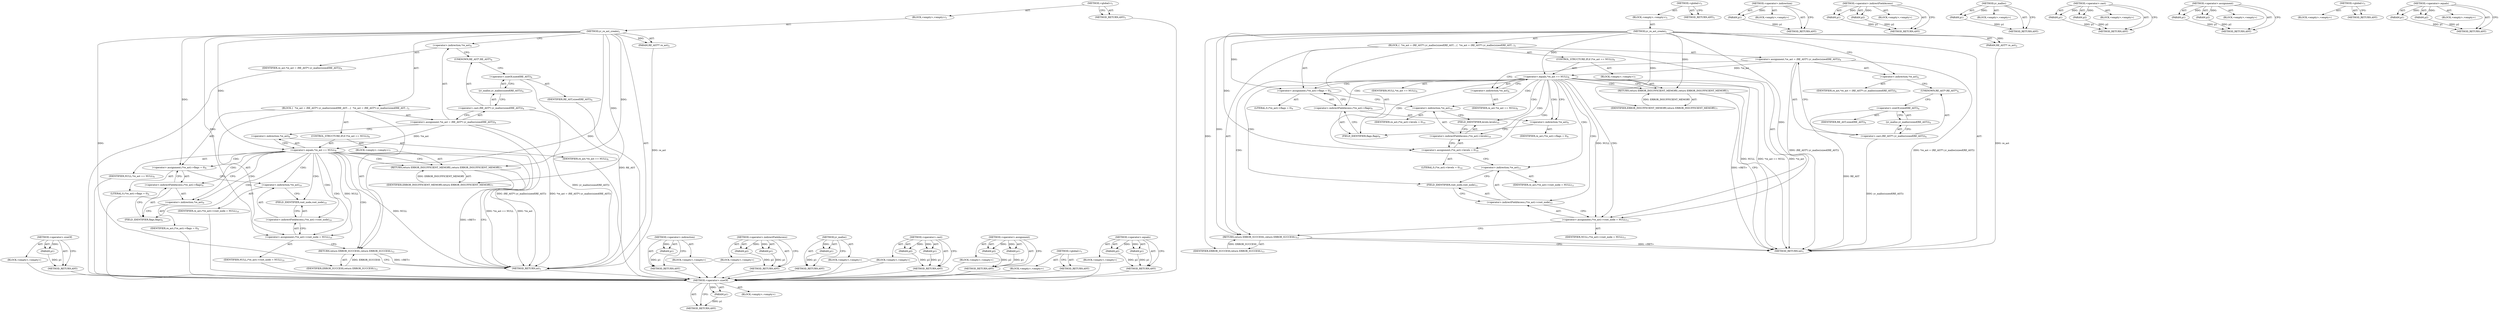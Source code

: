 digraph "&lt;operator&gt;.equals" {
vulnerable_80 [label=<(METHOD,&lt;operator&gt;.sizeOf)>];
vulnerable_81 [label=<(PARAM,p1)>];
vulnerable_82 [label=<(BLOCK,&lt;empty&gt;,&lt;empty&gt;)>];
vulnerable_83 [label=<(METHOD_RETURN,ANY)>];
vulnerable_6 [label=<(METHOD,&lt;global&gt;)<SUB>1</SUB>>];
vulnerable_7 [label=<(BLOCK,&lt;empty&gt;,&lt;empty&gt;)<SUB>1</SUB>>];
vulnerable_8 [label=<(METHOD,yr_re_ast_create)<SUB>1</SUB>>];
vulnerable_9 [label=<(PARAM,RE_AST** re_ast)<SUB>2</SUB>>];
vulnerable_10 [label=<(BLOCK,{
  *re_ast = (RE_AST*) yr_malloc(sizeof(RE_AST...,{
  *re_ast = (RE_AST*) yr_malloc(sizeof(RE_AST...)<SUB>3</SUB>>];
vulnerable_11 [label=<(&lt;operator&gt;.assignment,*re_ast = (RE_AST*) yr_malloc(sizeof(RE_AST)))<SUB>4</SUB>>];
vulnerable_12 [label=<(&lt;operator&gt;.indirection,*re_ast)<SUB>4</SUB>>];
vulnerable_13 [label=<(IDENTIFIER,re_ast,*re_ast = (RE_AST*) yr_malloc(sizeof(RE_AST)))<SUB>4</SUB>>];
vulnerable_14 [label=<(&lt;operator&gt;.cast,(RE_AST*) yr_malloc(sizeof(RE_AST)))<SUB>4</SUB>>];
vulnerable_15 [label=<(UNKNOWN,RE_AST*,RE_AST*)<SUB>4</SUB>>];
vulnerable_16 [label=<(yr_malloc,yr_malloc(sizeof(RE_AST)))<SUB>4</SUB>>];
vulnerable_17 [label=<(&lt;operator&gt;.sizeOf,sizeof(RE_AST))<SUB>4</SUB>>];
vulnerable_18 [label=<(IDENTIFIER,RE_AST,sizeof(RE_AST))<SUB>4</SUB>>];
vulnerable_19 [label=<(CONTROL_STRUCTURE,IF,if (*re_ast == NULL))<SUB>6</SUB>>];
vulnerable_20 [label=<(&lt;operator&gt;.equals,*re_ast == NULL)<SUB>6</SUB>>];
vulnerable_21 [label=<(&lt;operator&gt;.indirection,*re_ast)<SUB>6</SUB>>];
vulnerable_22 [label=<(IDENTIFIER,re_ast,*re_ast == NULL)<SUB>6</SUB>>];
vulnerable_23 [label=<(IDENTIFIER,NULL,*re_ast == NULL)<SUB>6</SUB>>];
vulnerable_24 [label=<(BLOCK,&lt;empty&gt;,&lt;empty&gt;)<SUB>7</SUB>>];
vulnerable_25 [label=<(RETURN,return ERROR_INSUFFICIENT_MEMORY;,return ERROR_INSUFFICIENT_MEMORY;)<SUB>7</SUB>>];
vulnerable_26 [label=<(IDENTIFIER,ERROR_INSUFFICIENT_MEMORY,return ERROR_INSUFFICIENT_MEMORY;)<SUB>7</SUB>>];
vulnerable_27 [label=<(&lt;operator&gt;.assignment,(*re_ast)-&gt;flags = 0)<SUB>9</SUB>>];
vulnerable_28 [label=<(&lt;operator&gt;.indirectFieldAccess,(*re_ast)-&gt;flags)<SUB>9</SUB>>];
vulnerable_29 [label=<(&lt;operator&gt;.indirection,*re_ast)<SUB>9</SUB>>];
vulnerable_30 [label=<(IDENTIFIER,re_ast,(*re_ast)-&gt;flags = 0)<SUB>9</SUB>>];
vulnerable_31 [label=<(FIELD_IDENTIFIER,flags,flags)<SUB>9</SUB>>];
vulnerable_32 [label=<(LITERAL,0,(*re_ast)-&gt;flags = 0)<SUB>9</SUB>>];
vulnerable_33 [label=<(&lt;operator&gt;.assignment,(*re_ast)-&gt;root_node = NULL)<SUB>10</SUB>>];
vulnerable_34 [label=<(&lt;operator&gt;.indirectFieldAccess,(*re_ast)-&gt;root_node)<SUB>10</SUB>>];
vulnerable_35 [label=<(&lt;operator&gt;.indirection,*re_ast)<SUB>10</SUB>>];
vulnerable_36 [label=<(IDENTIFIER,re_ast,(*re_ast)-&gt;root_node = NULL)<SUB>10</SUB>>];
vulnerable_37 [label=<(FIELD_IDENTIFIER,root_node,root_node)<SUB>10</SUB>>];
vulnerable_38 [label=<(IDENTIFIER,NULL,(*re_ast)-&gt;root_node = NULL)<SUB>10</SUB>>];
vulnerable_39 [label=<(RETURN,return ERROR_SUCCESS;,return ERROR_SUCCESS;)<SUB>12</SUB>>];
vulnerable_40 [label=<(IDENTIFIER,ERROR_SUCCESS,return ERROR_SUCCESS;)<SUB>12</SUB>>];
vulnerable_41 [label=<(METHOD_RETURN,int)<SUB>1</SUB>>];
vulnerable_43 [label=<(METHOD_RETURN,ANY)<SUB>1</SUB>>];
vulnerable_67 [label=<(METHOD,&lt;operator&gt;.indirection)>];
vulnerable_68 [label=<(PARAM,p1)>];
vulnerable_69 [label=<(BLOCK,&lt;empty&gt;,&lt;empty&gt;)>];
vulnerable_70 [label=<(METHOD_RETURN,ANY)>];
vulnerable_89 [label=<(METHOD,&lt;operator&gt;.indirectFieldAccess)>];
vulnerable_90 [label=<(PARAM,p1)>];
vulnerable_91 [label=<(PARAM,p2)>];
vulnerable_92 [label=<(BLOCK,&lt;empty&gt;,&lt;empty&gt;)>];
vulnerable_93 [label=<(METHOD_RETURN,ANY)>];
vulnerable_76 [label=<(METHOD,yr_malloc)>];
vulnerable_77 [label=<(PARAM,p1)>];
vulnerable_78 [label=<(BLOCK,&lt;empty&gt;,&lt;empty&gt;)>];
vulnerable_79 [label=<(METHOD_RETURN,ANY)>];
vulnerable_71 [label=<(METHOD,&lt;operator&gt;.cast)>];
vulnerable_72 [label=<(PARAM,p1)>];
vulnerable_73 [label=<(PARAM,p2)>];
vulnerable_74 [label=<(BLOCK,&lt;empty&gt;,&lt;empty&gt;)>];
vulnerable_75 [label=<(METHOD_RETURN,ANY)>];
vulnerable_62 [label=<(METHOD,&lt;operator&gt;.assignment)>];
vulnerable_63 [label=<(PARAM,p1)>];
vulnerable_64 [label=<(PARAM,p2)>];
vulnerable_65 [label=<(BLOCK,&lt;empty&gt;,&lt;empty&gt;)>];
vulnerable_66 [label=<(METHOD_RETURN,ANY)>];
vulnerable_56 [label=<(METHOD,&lt;global&gt;)<SUB>1</SUB>>];
vulnerable_57 [label=<(BLOCK,&lt;empty&gt;,&lt;empty&gt;)>];
vulnerable_58 [label=<(METHOD_RETURN,ANY)>];
vulnerable_84 [label=<(METHOD,&lt;operator&gt;.equals)>];
vulnerable_85 [label=<(PARAM,p1)>];
vulnerable_86 [label=<(PARAM,p2)>];
vulnerable_87 [label=<(BLOCK,&lt;empty&gt;,&lt;empty&gt;)>];
vulnerable_88 [label=<(METHOD_RETURN,ANY)>];
fixed_86 [label=<(METHOD,&lt;operator&gt;.sizeOf)>];
fixed_87 [label=<(PARAM,p1)>];
fixed_88 [label=<(BLOCK,&lt;empty&gt;,&lt;empty&gt;)>];
fixed_89 [label=<(METHOD_RETURN,ANY)>];
fixed_6 [label=<(METHOD,&lt;global&gt;)<SUB>1</SUB>>];
fixed_7 [label=<(BLOCK,&lt;empty&gt;,&lt;empty&gt;)<SUB>1</SUB>>];
fixed_8 [label=<(METHOD,yr_re_ast_create)<SUB>1</SUB>>];
fixed_9 [label=<(PARAM,RE_AST** re_ast)<SUB>2</SUB>>];
fixed_10 [label=<(BLOCK,{
  *re_ast = (RE_AST*) yr_malloc(sizeof(RE_AST...,{
  *re_ast = (RE_AST*) yr_malloc(sizeof(RE_AST...)<SUB>3</SUB>>];
fixed_11 [label=<(&lt;operator&gt;.assignment,*re_ast = (RE_AST*) yr_malloc(sizeof(RE_AST)))<SUB>4</SUB>>];
fixed_12 [label=<(&lt;operator&gt;.indirection,*re_ast)<SUB>4</SUB>>];
fixed_13 [label=<(IDENTIFIER,re_ast,*re_ast = (RE_AST*) yr_malloc(sizeof(RE_AST)))<SUB>4</SUB>>];
fixed_14 [label=<(&lt;operator&gt;.cast,(RE_AST*) yr_malloc(sizeof(RE_AST)))<SUB>4</SUB>>];
fixed_15 [label=<(UNKNOWN,RE_AST*,RE_AST*)<SUB>4</SUB>>];
fixed_16 [label=<(yr_malloc,yr_malloc(sizeof(RE_AST)))<SUB>4</SUB>>];
fixed_17 [label=<(&lt;operator&gt;.sizeOf,sizeof(RE_AST))<SUB>4</SUB>>];
fixed_18 [label=<(IDENTIFIER,RE_AST,sizeof(RE_AST))<SUB>4</SUB>>];
fixed_19 [label=<(CONTROL_STRUCTURE,IF,if (*re_ast == NULL))<SUB>6</SUB>>];
fixed_20 [label=<(&lt;operator&gt;.equals,*re_ast == NULL)<SUB>6</SUB>>];
fixed_21 [label=<(&lt;operator&gt;.indirection,*re_ast)<SUB>6</SUB>>];
fixed_22 [label=<(IDENTIFIER,re_ast,*re_ast == NULL)<SUB>6</SUB>>];
fixed_23 [label=<(IDENTIFIER,NULL,*re_ast == NULL)<SUB>6</SUB>>];
fixed_24 [label=<(BLOCK,&lt;empty&gt;,&lt;empty&gt;)<SUB>7</SUB>>];
fixed_25 [label=<(RETURN,return ERROR_INSUFFICIENT_MEMORY;,return ERROR_INSUFFICIENT_MEMORY;)<SUB>7</SUB>>];
fixed_26 [label=<(IDENTIFIER,ERROR_INSUFFICIENT_MEMORY,return ERROR_INSUFFICIENT_MEMORY;)<SUB>7</SUB>>];
fixed_27 [label=<(&lt;operator&gt;.assignment,(*re_ast)-&gt;flags = 0)<SUB>9</SUB>>];
fixed_28 [label=<(&lt;operator&gt;.indirectFieldAccess,(*re_ast)-&gt;flags)<SUB>9</SUB>>];
fixed_29 [label=<(&lt;operator&gt;.indirection,*re_ast)<SUB>9</SUB>>];
fixed_30 [label=<(IDENTIFIER,re_ast,(*re_ast)-&gt;flags = 0)<SUB>9</SUB>>];
fixed_31 [label=<(FIELD_IDENTIFIER,flags,flags)<SUB>9</SUB>>];
fixed_32 [label=<(LITERAL,0,(*re_ast)-&gt;flags = 0)<SUB>9</SUB>>];
fixed_33 [label=<(&lt;operator&gt;.assignment,(*re_ast)-&gt;levels = 0)<SUB>10</SUB>>];
fixed_34 [label=<(&lt;operator&gt;.indirectFieldAccess,(*re_ast)-&gt;levels)<SUB>10</SUB>>];
fixed_35 [label=<(&lt;operator&gt;.indirection,*re_ast)<SUB>10</SUB>>];
fixed_36 [label=<(IDENTIFIER,re_ast,(*re_ast)-&gt;levels = 0)<SUB>10</SUB>>];
fixed_37 [label=<(FIELD_IDENTIFIER,levels,levels)<SUB>10</SUB>>];
fixed_38 [label=<(LITERAL,0,(*re_ast)-&gt;levels = 0)<SUB>10</SUB>>];
fixed_39 [label=<(&lt;operator&gt;.assignment,(*re_ast)-&gt;root_node = NULL)<SUB>11</SUB>>];
fixed_40 [label=<(&lt;operator&gt;.indirectFieldAccess,(*re_ast)-&gt;root_node)<SUB>11</SUB>>];
fixed_41 [label=<(&lt;operator&gt;.indirection,*re_ast)<SUB>11</SUB>>];
fixed_42 [label=<(IDENTIFIER,re_ast,(*re_ast)-&gt;root_node = NULL)<SUB>11</SUB>>];
fixed_43 [label=<(FIELD_IDENTIFIER,root_node,root_node)<SUB>11</SUB>>];
fixed_44 [label=<(IDENTIFIER,NULL,(*re_ast)-&gt;root_node = NULL)<SUB>11</SUB>>];
fixed_45 [label=<(RETURN,return ERROR_SUCCESS;,return ERROR_SUCCESS;)<SUB>13</SUB>>];
fixed_46 [label=<(IDENTIFIER,ERROR_SUCCESS,return ERROR_SUCCESS;)<SUB>13</SUB>>];
fixed_47 [label=<(METHOD_RETURN,int)<SUB>1</SUB>>];
fixed_49 [label=<(METHOD_RETURN,ANY)<SUB>1</SUB>>];
fixed_73 [label=<(METHOD,&lt;operator&gt;.indirection)>];
fixed_74 [label=<(PARAM,p1)>];
fixed_75 [label=<(BLOCK,&lt;empty&gt;,&lt;empty&gt;)>];
fixed_76 [label=<(METHOD_RETURN,ANY)>];
fixed_95 [label=<(METHOD,&lt;operator&gt;.indirectFieldAccess)>];
fixed_96 [label=<(PARAM,p1)>];
fixed_97 [label=<(PARAM,p2)>];
fixed_98 [label=<(BLOCK,&lt;empty&gt;,&lt;empty&gt;)>];
fixed_99 [label=<(METHOD_RETURN,ANY)>];
fixed_82 [label=<(METHOD,yr_malloc)>];
fixed_83 [label=<(PARAM,p1)>];
fixed_84 [label=<(BLOCK,&lt;empty&gt;,&lt;empty&gt;)>];
fixed_85 [label=<(METHOD_RETURN,ANY)>];
fixed_77 [label=<(METHOD,&lt;operator&gt;.cast)>];
fixed_78 [label=<(PARAM,p1)>];
fixed_79 [label=<(PARAM,p2)>];
fixed_80 [label=<(BLOCK,&lt;empty&gt;,&lt;empty&gt;)>];
fixed_81 [label=<(METHOD_RETURN,ANY)>];
fixed_68 [label=<(METHOD,&lt;operator&gt;.assignment)>];
fixed_69 [label=<(PARAM,p1)>];
fixed_70 [label=<(PARAM,p2)>];
fixed_71 [label=<(BLOCK,&lt;empty&gt;,&lt;empty&gt;)>];
fixed_72 [label=<(METHOD_RETURN,ANY)>];
fixed_62 [label=<(METHOD,&lt;global&gt;)<SUB>1</SUB>>];
fixed_63 [label=<(BLOCK,&lt;empty&gt;,&lt;empty&gt;)>];
fixed_64 [label=<(METHOD_RETURN,ANY)>];
fixed_90 [label=<(METHOD,&lt;operator&gt;.equals)>];
fixed_91 [label=<(PARAM,p1)>];
fixed_92 [label=<(PARAM,p2)>];
fixed_93 [label=<(BLOCK,&lt;empty&gt;,&lt;empty&gt;)>];
fixed_94 [label=<(METHOD_RETURN,ANY)>];
vulnerable_80 -> vulnerable_81  [key=0, label="AST: "];
vulnerable_80 -> vulnerable_81  [key=1, label="DDG: "];
vulnerable_80 -> vulnerable_82  [key=0, label="AST: "];
vulnerable_80 -> vulnerable_83  [key=0, label="AST: "];
vulnerable_80 -> vulnerable_83  [key=1, label="CFG: "];
vulnerable_81 -> vulnerable_83  [key=0, label="DDG: p1"];
vulnerable_82 -> fixed_86  [key=0];
vulnerable_83 -> fixed_86  [key=0];
vulnerable_6 -> vulnerable_7  [key=0, label="AST: "];
vulnerable_6 -> vulnerable_43  [key=0, label="AST: "];
vulnerable_6 -> vulnerable_43  [key=1, label="CFG: "];
vulnerable_7 -> vulnerable_8  [key=0, label="AST: "];
vulnerable_8 -> vulnerable_9  [key=0, label="AST: "];
vulnerable_8 -> vulnerable_9  [key=1, label="DDG: "];
vulnerable_8 -> vulnerable_10  [key=0, label="AST: "];
vulnerable_8 -> vulnerable_41  [key=0, label="AST: "];
vulnerable_8 -> vulnerable_12  [key=0, label="CFG: "];
vulnerable_8 -> vulnerable_27  [key=0, label="DDG: "];
vulnerable_8 -> vulnerable_33  [key=0, label="DDG: "];
vulnerable_8 -> vulnerable_39  [key=0, label="DDG: "];
vulnerable_8 -> vulnerable_40  [key=0, label="DDG: "];
vulnerable_8 -> vulnerable_20  [key=0, label="DDG: "];
vulnerable_8 -> vulnerable_25  [key=0, label="DDG: "];
vulnerable_8 -> vulnerable_26  [key=0, label="DDG: "];
vulnerable_9 -> vulnerable_41  [key=0, label="DDG: re_ast"];
vulnerable_10 -> vulnerable_11  [key=0, label="AST: "];
vulnerable_10 -> vulnerable_19  [key=0, label="AST: "];
vulnerable_10 -> vulnerable_27  [key=0, label="AST: "];
vulnerable_10 -> vulnerable_33  [key=0, label="AST: "];
vulnerable_10 -> vulnerable_39  [key=0, label="AST: "];
vulnerable_11 -> vulnerable_12  [key=0, label="AST: "];
vulnerable_11 -> vulnerable_14  [key=0, label="AST: "];
vulnerable_11 -> vulnerable_21  [key=0, label="CFG: "];
vulnerable_11 -> vulnerable_41  [key=0, label="DDG: (RE_AST*) yr_malloc(sizeof(RE_AST))"];
vulnerable_11 -> vulnerable_41  [key=1, label="DDG: *re_ast = (RE_AST*) yr_malloc(sizeof(RE_AST))"];
vulnerable_11 -> vulnerable_20  [key=0, label="DDG: *re_ast"];
vulnerable_12 -> vulnerable_13  [key=0, label="AST: "];
vulnerable_12 -> vulnerable_15  [key=0, label="CFG: "];
vulnerable_13 -> fixed_86  [key=0];
vulnerable_14 -> vulnerable_15  [key=0, label="AST: "];
vulnerable_14 -> vulnerable_16  [key=0, label="AST: "];
vulnerable_14 -> vulnerable_11  [key=0, label="CFG: "];
vulnerable_14 -> vulnerable_41  [key=0, label="DDG: yr_malloc(sizeof(RE_AST))"];
vulnerable_15 -> vulnerable_17  [key=0, label="CFG: "];
vulnerable_16 -> vulnerable_17  [key=0, label="AST: "];
vulnerable_16 -> vulnerable_14  [key=0, label="CFG: "];
vulnerable_17 -> vulnerable_18  [key=0, label="AST: "];
vulnerable_17 -> vulnerable_16  [key=0, label="CFG: "];
vulnerable_17 -> vulnerable_41  [key=0, label="DDG: RE_AST"];
vulnerable_18 -> fixed_86  [key=0];
vulnerable_19 -> vulnerable_20  [key=0, label="AST: "];
vulnerable_19 -> vulnerable_24  [key=0, label="AST: "];
vulnerable_20 -> vulnerable_21  [key=0, label="AST: "];
vulnerable_20 -> vulnerable_23  [key=0, label="AST: "];
vulnerable_20 -> vulnerable_25  [key=0, label="CFG: "];
vulnerable_20 -> vulnerable_25  [key=1, label="CDG: "];
vulnerable_20 -> vulnerable_29  [key=0, label="CFG: "];
vulnerable_20 -> vulnerable_29  [key=1, label="CDG: "];
vulnerable_20 -> vulnerable_41  [key=0, label="DDG: *re_ast"];
vulnerable_20 -> vulnerable_41  [key=1, label="DDG: NULL"];
vulnerable_20 -> vulnerable_41  [key=2, label="DDG: *re_ast == NULL"];
vulnerable_20 -> vulnerable_33  [key=0, label="DDG: NULL"];
vulnerable_20 -> vulnerable_33  [key=1, label="CDG: "];
vulnerable_20 -> vulnerable_34  [key=0, label="CDG: "];
vulnerable_20 -> vulnerable_28  [key=0, label="CDG: "];
vulnerable_20 -> vulnerable_35  [key=0, label="CDG: "];
vulnerable_20 -> vulnerable_37  [key=0, label="CDG: "];
vulnerable_20 -> vulnerable_39  [key=0, label="CDG: "];
vulnerable_20 -> vulnerable_27  [key=0, label="CDG: "];
vulnerable_20 -> vulnerable_31  [key=0, label="CDG: "];
vulnerable_21 -> vulnerable_22  [key=0, label="AST: "];
vulnerable_21 -> vulnerable_20  [key=0, label="CFG: "];
vulnerable_22 -> fixed_86  [key=0];
vulnerable_23 -> fixed_86  [key=0];
vulnerable_24 -> vulnerable_25  [key=0, label="AST: "];
vulnerable_25 -> vulnerable_26  [key=0, label="AST: "];
vulnerable_25 -> vulnerable_41  [key=0, label="CFG: "];
vulnerable_25 -> vulnerable_41  [key=1, label="DDG: &lt;RET&gt;"];
vulnerable_26 -> vulnerable_25  [key=0, label="DDG: ERROR_INSUFFICIENT_MEMORY"];
vulnerable_27 -> vulnerable_28  [key=0, label="AST: "];
vulnerable_27 -> vulnerable_32  [key=0, label="AST: "];
vulnerable_27 -> vulnerable_35  [key=0, label="CFG: "];
vulnerable_28 -> vulnerable_29  [key=0, label="AST: "];
vulnerable_28 -> vulnerable_31  [key=0, label="AST: "];
vulnerable_28 -> vulnerable_27  [key=0, label="CFG: "];
vulnerable_29 -> vulnerable_30  [key=0, label="AST: "];
vulnerable_29 -> vulnerable_31  [key=0, label="CFG: "];
vulnerable_30 -> fixed_86  [key=0];
vulnerable_31 -> vulnerable_28  [key=0, label="CFG: "];
vulnerable_32 -> fixed_86  [key=0];
vulnerable_33 -> vulnerable_34  [key=0, label="AST: "];
vulnerable_33 -> vulnerable_38  [key=0, label="AST: "];
vulnerable_33 -> vulnerable_39  [key=0, label="CFG: "];
vulnerable_34 -> vulnerable_35  [key=0, label="AST: "];
vulnerable_34 -> vulnerable_37  [key=0, label="AST: "];
vulnerable_34 -> vulnerable_33  [key=0, label="CFG: "];
vulnerable_35 -> vulnerable_36  [key=0, label="AST: "];
vulnerable_35 -> vulnerable_37  [key=0, label="CFG: "];
vulnerable_36 -> fixed_86  [key=0];
vulnerable_37 -> vulnerable_34  [key=0, label="CFG: "];
vulnerable_38 -> fixed_86  [key=0];
vulnerable_39 -> vulnerable_40  [key=0, label="AST: "];
vulnerable_39 -> vulnerable_41  [key=0, label="CFG: "];
vulnerable_39 -> vulnerable_41  [key=1, label="DDG: &lt;RET&gt;"];
vulnerable_40 -> vulnerable_39  [key=0, label="DDG: ERROR_SUCCESS"];
vulnerable_41 -> fixed_86  [key=0];
vulnerable_43 -> fixed_86  [key=0];
vulnerable_67 -> vulnerable_68  [key=0, label="AST: "];
vulnerable_67 -> vulnerable_68  [key=1, label="DDG: "];
vulnerable_67 -> vulnerable_69  [key=0, label="AST: "];
vulnerable_67 -> vulnerable_70  [key=0, label="AST: "];
vulnerable_67 -> vulnerable_70  [key=1, label="CFG: "];
vulnerable_68 -> vulnerable_70  [key=0, label="DDG: p1"];
vulnerable_69 -> fixed_86  [key=0];
vulnerable_70 -> fixed_86  [key=0];
vulnerable_89 -> vulnerable_90  [key=0, label="AST: "];
vulnerable_89 -> vulnerable_90  [key=1, label="DDG: "];
vulnerable_89 -> vulnerable_92  [key=0, label="AST: "];
vulnerable_89 -> vulnerable_91  [key=0, label="AST: "];
vulnerable_89 -> vulnerable_91  [key=1, label="DDG: "];
vulnerable_89 -> vulnerable_93  [key=0, label="AST: "];
vulnerable_89 -> vulnerable_93  [key=1, label="CFG: "];
vulnerable_90 -> vulnerable_93  [key=0, label="DDG: p1"];
vulnerable_91 -> vulnerable_93  [key=0, label="DDG: p2"];
vulnerable_92 -> fixed_86  [key=0];
vulnerable_93 -> fixed_86  [key=0];
vulnerable_76 -> vulnerable_77  [key=0, label="AST: "];
vulnerable_76 -> vulnerable_77  [key=1, label="DDG: "];
vulnerable_76 -> vulnerable_78  [key=0, label="AST: "];
vulnerable_76 -> vulnerable_79  [key=0, label="AST: "];
vulnerable_76 -> vulnerable_79  [key=1, label="CFG: "];
vulnerable_77 -> vulnerable_79  [key=0, label="DDG: p1"];
vulnerable_78 -> fixed_86  [key=0];
vulnerable_79 -> fixed_86  [key=0];
vulnerable_71 -> vulnerable_72  [key=0, label="AST: "];
vulnerable_71 -> vulnerable_72  [key=1, label="DDG: "];
vulnerable_71 -> vulnerable_74  [key=0, label="AST: "];
vulnerable_71 -> vulnerable_73  [key=0, label="AST: "];
vulnerable_71 -> vulnerable_73  [key=1, label="DDG: "];
vulnerable_71 -> vulnerable_75  [key=0, label="AST: "];
vulnerable_71 -> vulnerable_75  [key=1, label="CFG: "];
vulnerable_72 -> vulnerable_75  [key=0, label="DDG: p1"];
vulnerable_73 -> vulnerable_75  [key=0, label="DDG: p2"];
vulnerable_74 -> fixed_86  [key=0];
vulnerable_75 -> fixed_86  [key=0];
vulnerable_62 -> vulnerable_63  [key=0, label="AST: "];
vulnerable_62 -> vulnerable_63  [key=1, label="DDG: "];
vulnerable_62 -> vulnerable_65  [key=0, label="AST: "];
vulnerable_62 -> vulnerable_64  [key=0, label="AST: "];
vulnerable_62 -> vulnerable_64  [key=1, label="DDG: "];
vulnerable_62 -> vulnerable_66  [key=0, label="AST: "];
vulnerable_62 -> vulnerable_66  [key=1, label="CFG: "];
vulnerable_63 -> vulnerable_66  [key=0, label="DDG: p1"];
vulnerable_64 -> vulnerable_66  [key=0, label="DDG: p2"];
vulnerable_65 -> fixed_86  [key=0];
vulnerable_66 -> fixed_86  [key=0];
vulnerable_56 -> vulnerable_57  [key=0, label="AST: "];
vulnerable_56 -> vulnerable_58  [key=0, label="AST: "];
vulnerable_56 -> vulnerable_58  [key=1, label="CFG: "];
vulnerable_57 -> fixed_86  [key=0];
vulnerable_58 -> fixed_86  [key=0];
vulnerable_84 -> vulnerable_85  [key=0, label="AST: "];
vulnerable_84 -> vulnerable_85  [key=1, label="DDG: "];
vulnerable_84 -> vulnerable_87  [key=0, label="AST: "];
vulnerable_84 -> vulnerable_86  [key=0, label="AST: "];
vulnerable_84 -> vulnerable_86  [key=1, label="DDG: "];
vulnerable_84 -> vulnerable_88  [key=0, label="AST: "];
vulnerable_84 -> vulnerable_88  [key=1, label="CFG: "];
vulnerable_85 -> vulnerable_88  [key=0, label="DDG: p1"];
vulnerable_86 -> vulnerable_88  [key=0, label="DDG: p2"];
vulnerable_87 -> fixed_86  [key=0];
vulnerable_88 -> fixed_86  [key=0];
fixed_86 -> fixed_87  [key=0, label="AST: "];
fixed_86 -> fixed_87  [key=1, label="DDG: "];
fixed_86 -> fixed_88  [key=0, label="AST: "];
fixed_86 -> fixed_89  [key=0, label="AST: "];
fixed_86 -> fixed_89  [key=1, label="CFG: "];
fixed_87 -> fixed_89  [key=0, label="DDG: p1"];
fixed_6 -> fixed_7  [key=0, label="AST: "];
fixed_6 -> fixed_49  [key=0, label="AST: "];
fixed_6 -> fixed_49  [key=1, label="CFG: "];
fixed_7 -> fixed_8  [key=0, label="AST: "];
fixed_8 -> fixed_9  [key=0, label="AST: "];
fixed_8 -> fixed_9  [key=1, label="DDG: "];
fixed_8 -> fixed_10  [key=0, label="AST: "];
fixed_8 -> fixed_47  [key=0, label="AST: "];
fixed_8 -> fixed_12  [key=0, label="CFG: "];
fixed_8 -> fixed_27  [key=0, label="DDG: "];
fixed_8 -> fixed_33  [key=0, label="DDG: "];
fixed_8 -> fixed_39  [key=0, label="DDG: "];
fixed_8 -> fixed_45  [key=0, label="DDG: "];
fixed_8 -> fixed_46  [key=0, label="DDG: "];
fixed_8 -> fixed_20  [key=0, label="DDG: "];
fixed_8 -> fixed_25  [key=0, label="DDG: "];
fixed_8 -> fixed_26  [key=0, label="DDG: "];
fixed_9 -> fixed_47  [key=0, label="DDG: re_ast"];
fixed_10 -> fixed_11  [key=0, label="AST: "];
fixed_10 -> fixed_19  [key=0, label="AST: "];
fixed_10 -> fixed_27  [key=0, label="AST: "];
fixed_10 -> fixed_33  [key=0, label="AST: "];
fixed_10 -> fixed_39  [key=0, label="AST: "];
fixed_10 -> fixed_45  [key=0, label="AST: "];
fixed_11 -> fixed_12  [key=0, label="AST: "];
fixed_11 -> fixed_14  [key=0, label="AST: "];
fixed_11 -> fixed_21  [key=0, label="CFG: "];
fixed_11 -> fixed_47  [key=0, label="DDG: (RE_AST*) yr_malloc(sizeof(RE_AST))"];
fixed_11 -> fixed_47  [key=1, label="DDG: *re_ast = (RE_AST*) yr_malloc(sizeof(RE_AST))"];
fixed_11 -> fixed_20  [key=0, label="DDG: *re_ast"];
fixed_12 -> fixed_13  [key=0, label="AST: "];
fixed_12 -> fixed_15  [key=0, label="CFG: "];
fixed_14 -> fixed_15  [key=0, label="AST: "];
fixed_14 -> fixed_16  [key=0, label="AST: "];
fixed_14 -> fixed_11  [key=0, label="CFG: "];
fixed_14 -> fixed_47  [key=0, label="DDG: yr_malloc(sizeof(RE_AST))"];
fixed_15 -> fixed_17  [key=0, label="CFG: "];
fixed_16 -> fixed_17  [key=0, label="AST: "];
fixed_16 -> fixed_14  [key=0, label="CFG: "];
fixed_17 -> fixed_18  [key=0, label="AST: "];
fixed_17 -> fixed_16  [key=0, label="CFG: "];
fixed_17 -> fixed_47  [key=0, label="DDG: RE_AST"];
fixed_19 -> fixed_20  [key=0, label="AST: "];
fixed_19 -> fixed_24  [key=0, label="AST: "];
fixed_20 -> fixed_21  [key=0, label="AST: "];
fixed_20 -> fixed_23  [key=0, label="AST: "];
fixed_20 -> fixed_25  [key=0, label="CFG: "];
fixed_20 -> fixed_25  [key=1, label="CDG: "];
fixed_20 -> fixed_29  [key=0, label="CFG: "];
fixed_20 -> fixed_29  [key=1, label="CDG: "];
fixed_20 -> fixed_47  [key=0, label="DDG: *re_ast"];
fixed_20 -> fixed_47  [key=1, label="DDG: NULL"];
fixed_20 -> fixed_47  [key=2, label="DDG: *re_ast == NULL"];
fixed_20 -> fixed_39  [key=0, label="DDG: NULL"];
fixed_20 -> fixed_39  [key=1, label="CDG: "];
fixed_20 -> fixed_40  [key=0, label="CDG: "];
fixed_20 -> fixed_34  [key=0, label="CDG: "];
fixed_20 -> fixed_33  [key=0, label="CDG: "];
fixed_20 -> fixed_28  [key=0, label="CDG: "];
fixed_20 -> fixed_35  [key=0, label="CDG: "];
fixed_20 -> fixed_37  [key=0, label="CDG: "];
fixed_20 -> fixed_41  [key=0, label="CDG: "];
fixed_20 -> fixed_45  [key=0, label="CDG: "];
fixed_20 -> fixed_27  [key=0, label="CDG: "];
fixed_20 -> fixed_31  [key=0, label="CDG: "];
fixed_20 -> fixed_43  [key=0, label="CDG: "];
fixed_21 -> fixed_22  [key=0, label="AST: "];
fixed_21 -> fixed_20  [key=0, label="CFG: "];
fixed_24 -> fixed_25  [key=0, label="AST: "];
fixed_25 -> fixed_26  [key=0, label="AST: "];
fixed_25 -> fixed_47  [key=0, label="CFG: "];
fixed_25 -> fixed_47  [key=1, label="DDG: &lt;RET&gt;"];
fixed_26 -> fixed_25  [key=0, label="DDG: ERROR_INSUFFICIENT_MEMORY"];
fixed_27 -> fixed_28  [key=0, label="AST: "];
fixed_27 -> fixed_32  [key=0, label="AST: "];
fixed_27 -> fixed_35  [key=0, label="CFG: "];
fixed_28 -> fixed_29  [key=0, label="AST: "];
fixed_28 -> fixed_31  [key=0, label="AST: "];
fixed_28 -> fixed_27  [key=0, label="CFG: "];
fixed_29 -> fixed_30  [key=0, label="AST: "];
fixed_29 -> fixed_31  [key=0, label="CFG: "];
fixed_31 -> fixed_28  [key=0, label="CFG: "];
fixed_33 -> fixed_34  [key=0, label="AST: "];
fixed_33 -> fixed_38  [key=0, label="AST: "];
fixed_33 -> fixed_41  [key=0, label="CFG: "];
fixed_34 -> fixed_35  [key=0, label="AST: "];
fixed_34 -> fixed_37  [key=0, label="AST: "];
fixed_34 -> fixed_33  [key=0, label="CFG: "];
fixed_35 -> fixed_36  [key=0, label="AST: "];
fixed_35 -> fixed_37  [key=0, label="CFG: "];
fixed_37 -> fixed_34  [key=0, label="CFG: "];
fixed_39 -> fixed_40  [key=0, label="AST: "];
fixed_39 -> fixed_44  [key=0, label="AST: "];
fixed_39 -> fixed_45  [key=0, label="CFG: "];
fixed_40 -> fixed_41  [key=0, label="AST: "];
fixed_40 -> fixed_43  [key=0, label="AST: "];
fixed_40 -> fixed_39  [key=0, label="CFG: "];
fixed_41 -> fixed_42  [key=0, label="AST: "];
fixed_41 -> fixed_43  [key=0, label="CFG: "];
fixed_43 -> fixed_40  [key=0, label="CFG: "];
fixed_45 -> fixed_46  [key=0, label="AST: "];
fixed_45 -> fixed_47  [key=0, label="CFG: "];
fixed_45 -> fixed_47  [key=1, label="DDG: &lt;RET&gt;"];
fixed_46 -> fixed_45  [key=0, label="DDG: ERROR_SUCCESS"];
fixed_73 -> fixed_74  [key=0, label="AST: "];
fixed_73 -> fixed_74  [key=1, label="DDG: "];
fixed_73 -> fixed_75  [key=0, label="AST: "];
fixed_73 -> fixed_76  [key=0, label="AST: "];
fixed_73 -> fixed_76  [key=1, label="CFG: "];
fixed_74 -> fixed_76  [key=0, label="DDG: p1"];
fixed_95 -> fixed_96  [key=0, label="AST: "];
fixed_95 -> fixed_96  [key=1, label="DDG: "];
fixed_95 -> fixed_98  [key=0, label="AST: "];
fixed_95 -> fixed_97  [key=0, label="AST: "];
fixed_95 -> fixed_97  [key=1, label="DDG: "];
fixed_95 -> fixed_99  [key=0, label="AST: "];
fixed_95 -> fixed_99  [key=1, label="CFG: "];
fixed_96 -> fixed_99  [key=0, label="DDG: p1"];
fixed_97 -> fixed_99  [key=0, label="DDG: p2"];
fixed_82 -> fixed_83  [key=0, label="AST: "];
fixed_82 -> fixed_83  [key=1, label="DDG: "];
fixed_82 -> fixed_84  [key=0, label="AST: "];
fixed_82 -> fixed_85  [key=0, label="AST: "];
fixed_82 -> fixed_85  [key=1, label="CFG: "];
fixed_83 -> fixed_85  [key=0, label="DDG: p1"];
fixed_77 -> fixed_78  [key=0, label="AST: "];
fixed_77 -> fixed_78  [key=1, label="DDG: "];
fixed_77 -> fixed_80  [key=0, label="AST: "];
fixed_77 -> fixed_79  [key=0, label="AST: "];
fixed_77 -> fixed_79  [key=1, label="DDG: "];
fixed_77 -> fixed_81  [key=0, label="AST: "];
fixed_77 -> fixed_81  [key=1, label="CFG: "];
fixed_78 -> fixed_81  [key=0, label="DDG: p1"];
fixed_79 -> fixed_81  [key=0, label="DDG: p2"];
fixed_68 -> fixed_69  [key=0, label="AST: "];
fixed_68 -> fixed_69  [key=1, label="DDG: "];
fixed_68 -> fixed_71  [key=0, label="AST: "];
fixed_68 -> fixed_70  [key=0, label="AST: "];
fixed_68 -> fixed_70  [key=1, label="DDG: "];
fixed_68 -> fixed_72  [key=0, label="AST: "];
fixed_68 -> fixed_72  [key=1, label="CFG: "];
fixed_69 -> fixed_72  [key=0, label="DDG: p1"];
fixed_70 -> fixed_72  [key=0, label="DDG: p2"];
fixed_62 -> fixed_63  [key=0, label="AST: "];
fixed_62 -> fixed_64  [key=0, label="AST: "];
fixed_62 -> fixed_64  [key=1, label="CFG: "];
fixed_90 -> fixed_91  [key=0, label="AST: "];
fixed_90 -> fixed_91  [key=1, label="DDG: "];
fixed_90 -> fixed_93  [key=0, label="AST: "];
fixed_90 -> fixed_92  [key=0, label="AST: "];
fixed_90 -> fixed_92  [key=1, label="DDG: "];
fixed_90 -> fixed_94  [key=0, label="AST: "];
fixed_90 -> fixed_94  [key=1, label="CFG: "];
fixed_91 -> fixed_94  [key=0, label="DDG: p1"];
fixed_92 -> fixed_94  [key=0, label="DDG: p2"];
}
